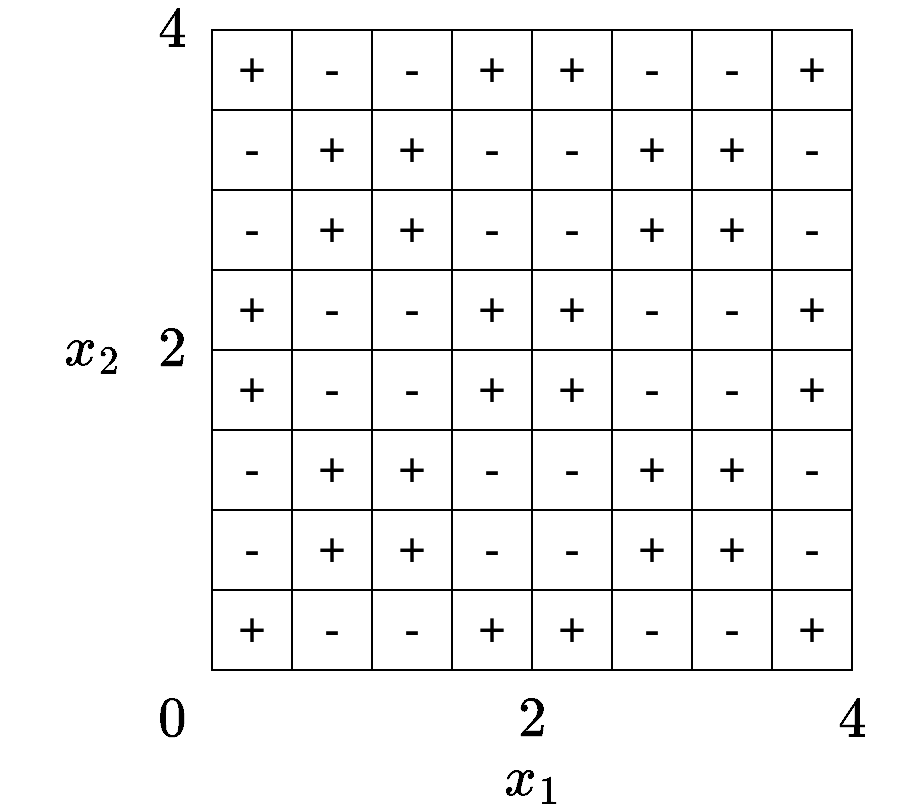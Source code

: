 <mxfile version="20.0.3" type="github">
  <diagram id="KImYwARB202lto0JqzFa" name="Page-1">
    <mxGraphModel dx="1422" dy="786" grid="1" gridSize="10" guides="1" tooltips="1" connect="1" arrows="1" fold="1" page="1" pageScale="1" pageWidth="827" pageHeight="1169" math="1" shadow="0">
      <root>
        <mxCell id="0" />
        <mxCell id="1" parent="0" />
        <mxCell id="QlNzCIBGUKGyACPJ3_Gz-1" value="" style="whiteSpace=wrap;html=1;aspect=fixed;" vertex="1" parent="1">
          <mxGeometry x="130" y="60" width="320" height="320" as="geometry" />
        </mxCell>
        <mxCell id="QlNzCIBGUKGyACPJ3_Gz-2" value="+" style="whiteSpace=wrap;html=1;aspect=fixed;fontSize=24;" vertex="1" parent="1">
          <mxGeometry x="410" y="60" width="40" height="40" as="geometry" />
        </mxCell>
        <mxCell id="QlNzCIBGUKGyACPJ3_Gz-3" value="-" style="whiteSpace=wrap;html=1;aspect=fixed;fontSize=24;" vertex="1" parent="1">
          <mxGeometry x="370" y="60" width="40" height="40" as="geometry" />
        </mxCell>
        <mxCell id="QlNzCIBGUKGyACPJ3_Gz-4" value="-" style="whiteSpace=wrap;html=1;aspect=fixed;fontSize=24;" vertex="1" parent="1">
          <mxGeometry x="330" y="60" width="40" height="40" as="geometry" />
        </mxCell>
        <mxCell id="QlNzCIBGUKGyACPJ3_Gz-5" value="+" style="whiteSpace=wrap;html=1;aspect=fixed;fontSize=24;" vertex="1" parent="1">
          <mxGeometry x="290" y="60" width="40" height="40" as="geometry" />
        </mxCell>
        <mxCell id="QlNzCIBGUKGyACPJ3_Gz-6" value="+" style="whiteSpace=wrap;html=1;aspect=fixed;fontSize=24;" vertex="1" parent="1">
          <mxGeometry x="250" y="60" width="40" height="40" as="geometry" />
        </mxCell>
        <mxCell id="QlNzCIBGUKGyACPJ3_Gz-7" value="-" style="whiteSpace=wrap;html=1;aspect=fixed;fontSize=24;" vertex="1" parent="1">
          <mxGeometry x="210" y="60" width="40" height="40" as="geometry" />
        </mxCell>
        <mxCell id="QlNzCIBGUKGyACPJ3_Gz-8" value="-" style="whiteSpace=wrap;html=1;aspect=fixed;fontSize=24;" vertex="1" parent="1">
          <mxGeometry x="170" y="60" width="40" height="40" as="geometry" />
        </mxCell>
        <mxCell id="QlNzCIBGUKGyACPJ3_Gz-9" value="+" style="whiteSpace=wrap;html=1;aspect=fixed;fontSize=24;" vertex="1" parent="1">
          <mxGeometry x="130" y="60" width="40" height="40" as="geometry" />
        </mxCell>
        <mxCell id="QlNzCIBGUKGyACPJ3_Gz-18" value="-" style="whiteSpace=wrap;html=1;aspect=fixed;fontSize=24;" vertex="1" parent="1">
          <mxGeometry x="410" y="100" width="40" height="40" as="geometry" />
        </mxCell>
        <mxCell id="QlNzCIBGUKGyACPJ3_Gz-19" value="+" style="whiteSpace=wrap;html=1;aspect=fixed;fontSize=24;" vertex="1" parent="1">
          <mxGeometry x="370" y="100" width="40" height="40" as="geometry" />
        </mxCell>
        <mxCell id="QlNzCIBGUKGyACPJ3_Gz-20" value="+" style="whiteSpace=wrap;html=1;aspect=fixed;fontSize=24;" vertex="1" parent="1">
          <mxGeometry x="330" y="100" width="40" height="40" as="geometry" />
        </mxCell>
        <mxCell id="QlNzCIBGUKGyACPJ3_Gz-21" value="-" style="whiteSpace=wrap;html=1;aspect=fixed;fontSize=24;" vertex="1" parent="1">
          <mxGeometry x="290" y="100" width="40" height="40" as="geometry" />
        </mxCell>
        <mxCell id="QlNzCIBGUKGyACPJ3_Gz-22" value="-" style="whiteSpace=wrap;html=1;aspect=fixed;fontSize=24;" vertex="1" parent="1">
          <mxGeometry x="250" y="100" width="40" height="40" as="geometry" />
        </mxCell>
        <mxCell id="QlNzCIBGUKGyACPJ3_Gz-23" value="+" style="whiteSpace=wrap;html=1;aspect=fixed;fontSize=24;" vertex="1" parent="1">
          <mxGeometry x="210" y="100" width="40" height="40" as="geometry" />
        </mxCell>
        <mxCell id="QlNzCIBGUKGyACPJ3_Gz-24" value="+" style="whiteSpace=wrap;html=1;aspect=fixed;fontSize=24;" vertex="1" parent="1">
          <mxGeometry x="170" y="100" width="40" height="40" as="geometry" />
        </mxCell>
        <mxCell id="QlNzCIBGUKGyACPJ3_Gz-25" value="-" style="whiteSpace=wrap;html=1;aspect=fixed;fontSize=24;" vertex="1" parent="1">
          <mxGeometry x="130" y="100" width="40" height="40" as="geometry" />
        </mxCell>
        <mxCell id="QlNzCIBGUKGyACPJ3_Gz-26" value="-" style="whiteSpace=wrap;html=1;aspect=fixed;fontSize=24;" vertex="1" parent="1">
          <mxGeometry x="410" y="140" width="40" height="40" as="geometry" />
        </mxCell>
        <mxCell id="QlNzCIBGUKGyACPJ3_Gz-27" value="+" style="whiteSpace=wrap;html=1;aspect=fixed;fontSize=24;" vertex="1" parent="1">
          <mxGeometry x="370" y="140" width="40" height="40" as="geometry" />
        </mxCell>
        <mxCell id="QlNzCIBGUKGyACPJ3_Gz-28" value="+" style="whiteSpace=wrap;html=1;aspect=fixed;fontSize=24;" vertex="1" parent="1">
          <mxGeometry x="330" y="140" width="40" height="40" as="geometry" />
        </mxCell>
        <mxCell id="QlNzCIBGUKGyACPJ3_Gz-29" value="-" style="whiteSpace=wrap;html=1;aspect=fixed;fontSize=24;" vertex="1" parent="1">
          <mxGeometry x="290" y="140" width="40" height="40" as="geometry" />
        </mxCell>
        <mxCell id="QlNzCIBGUKGyACPJ3_Gz-30" value="-" style="whiteSpace=wrap;html=1;aspect=fixed;fontSize=24;" vertex="1" parent="1">
          <mxGeometry x="250" y="140" width="40" height="40" as="geometry" />
        </mxCell>
        <mxCell id="QlNzCIBGUKGyACPJ3_Gz-31" value="+" style="whiteSpace=wrap;html=1;aspect=fixed;fontSize=24;" vertex="1" parent="1">
          <mxGeometry x="210" y="140" width="40" height="40" as="geometry" />
        </mxCell>
        <mxCell id="QlNzCIBGUKGyACPJ3_Gz-32" value="+" style="whiteSpace=wrap;html=1;aspect=fixed;fontSize=24;" vertex="1" parent="1">
          <mxGeometry x="170" y="140" width="40" height="40" as="geometry" />
        </mxCell>
        <mxCell id="QlNzCIBGUKGyACPJ3_Gz-33" value="-" style="whiteSpace=wrap;html=1;aspect=fixed;fontSize=24;" vertex="1" parent="1">
          <mxGeometry x="130" y="140" width="40" height="40" as="geometry" />
        </mxCell>
        <mxCell id="QlNzCIBGUKGyACPJ3_Gz-34" value="-" style="whiteSpace=wrap;html=1;aspect=fixed;fontSize=24;" vertex="1" parent="1">
          <mxGeometry x="410" y="260" width="40" height="40" as="geometry" />
        </mxCell>
        <mxCell id="QlNzCIBGUKGyACPJ3_Gz-35" value="+" style="whiteSpace=wrap;html=1;aspect=fixed;fontSize=24;" vertex="1" parent="1">
          <mxGeometry x="370" y="260" width="40" height="40" as="geometry" />
        </mxCell>
        <mxCell id="QlNzCIBGUKGyACPJ3_Gz-36" value="+" style="whiteSpace=wrap;html=1;aspect=fixed;fontSize=24;" vertex="1" parent="1">
          <mxGeometry x="330" y="260" width="40" height="40" as="geometry" />
        </mxCell>
        <mxCell id="QlNzCIBGUKGyACPJ3_Gz-37" value="-" style="whiteSpace=wrap;html=1;aspect=fixed;fontSize=24;" vertex="1" parent="1">
          <mxGeometry x="290" y="260" width="40" height="40" as="geometry" />
        </mxCell>
        <mxCell id="QlNzCIBGUKGyACPJ3_Gz-38" value="-" style="whiteSpace=wrap;html=1;aspect=fixed;fontSize=24;" vertex="1" parent="1">
          <mxGeometry x="250" y="260" width="40" height="40" as="geometry" />
        </mxCell>
        <mxCell id="QlNzCIBGUKGyACPJ3_Gz-39" value="+" style="whiteSpace=wrap;html=1;aspect=fixed;fontSize=24;" vertex="1" parent="1">
          <mxGeometry x="210" y="260" width="40" height="40" as="geometry" />
        </mxCell>
        <mxCell id="QlNzCIBGUKGyACPJ3_Gz-40" value="+" style="whiteSpace=wrap;html=1;aspect=fixed;fontSize=24;" vertex="1" parent="1">
          <mxGeometry x="170" y="260" width="40" height="40" as="geometry" />
        </mxCell>
        <mxCell id="QlNzCIBGUKGyACPJ3_Gz-41" value="-" style="whiteSpace=wrap;html=1;aspect=fixed;fontSize=24;" vertex="1" parent="1">
          <mxGeometry x="130" y="260" width="40" height="40" as="geometry" />
        </mxCell>
        <mxCell id="QlNzCIBGUKGyACPJ3_Gz-42" value="+" style="whiteSpace=wrap;html=1;aspect=fixed;fontSize=24;" vertex="1" parent="1">
          <mxGeometry x="410" y="180" width="40" height="40" as="geometry" />
        </mxCell>
        <mxCell id="QlNzCIBGUKGyACPJ3_Gz-43" value="-" style="whiteSpace=wrap;html=1;aspect=fixed;fontSize=24;" vertex="1" parent="1">
          <mxGeometry x="370" y="180" width="40" height="40" as="geometry" />
        </mxCell>
        <mxCell id="QlNzCIBGUKGyACPJ3_Gz-44" value="-" style="whiteSpace=wrap;html=1;aspect=fixed;fontSize=24;" vertex="1" parent="1">
          <mxGeometry x="330" y="180" width="40" height="40" as="geometry" />
        </mxCell>
        <mxCell id="QlNzCIBGUKGyACPJ3_Gz-45" value="+" style="whiteSpace=wrap;html=1;aspect=fixed;fontSize=24;" vertex="1" parent="1">
          <mxGeometry x="290" y="180" width="40" height="40" as="geometry" />
        </mxCell>
        <mxCell id="QlNzCIBGUKGyACPJ3_Gz-46" value="+" style="whiteSpace=wrap;html=1;aspect=fixed;fontSize=24;" vertex="1" parent="1">
          <mxGeometry x="250" y="180" width="40" height="40" as="geometry" />
        </mxCell>
        <mxCell id="QlNzCIBGUKGyACPJ3_Gz-47" value="-" style="whiteSpace=wrap;html=1;aspect=fixed;fontSize=24;" vertex="1" parent="1">
          <mxGeometry x="210" y="180" width="40" height="40" as="geometry" />
        </mxCell>
        <mxCell id="QlNzCIBGUKGyACPJ3_Gz-48" value="-" style="whiteSpace=wrap;html=1;aspect=fixed;fontSize=24;" vertex="1" parent="1">
          <mxGeometry x="170" y="180" width="40" height="40" as="geometry" />
        </mxCell>
        <mxCell id="QlNzCIBGUKGyACPJ3_Gz-49" value="+" style="whiteSpace=wrap;html=1;aspect=fixed;fontSize=24;" vertex="1" parent="1">
          <mxGeometry x="130" y="180" width="40" height="40" as="geometry" />
        </mxCell>
        <mxCell id="QlNzCIBGUKGyACPJ3_Gz-50" value="+" style="whiteSpace=wrap;html=1;aspect=fixed;fontSize=24;" vertex="1" parent="1">
          <mxGeometry x="410" y="340" width="40" height="40" as="geometry" />
        </mxCell>
        <mxCell id="QlNzCIBGUKGyACPJ3_Gz-51" value="-" style="whiteSpace=wrap;html=1;aspect=fixed;fontSize=24;" vertex="1" parent="1">
          <mxGeometry x="370" y="340" width="40" height="40" as="geometry" />
        </mxCell>
        <mxCell id="QlNzCIBGUKGyACPJ3_Gz-52" value="-" style="whiteSpace=wrap;html=1;aspect=fixed;fontSize=24;" vertex="1" parent="1">
          <mxGeometry x="330" y="340" width="40" height="40" as="geometry" />
        </mxCell>
        <mxCell id="QlNzCIBGUKGyACPJ3_Gz-53" value="+" style="whiteSpace=wrap;html=1;aspect=fixed;fontSize=24;" vertex="1" parent="1">
          <mxGeometry x="290" y="340" width="40" height="40" as="geometry" />
        </mxCell>
        <mxCell id="QlNzCIBGUKGyACPJ3_Gz-54" value="+" style="whiteSpace=wrap;html=1;aspect=fixed;fontSize=24;" vertex="1" parent="1">
          <mxGeometry x="250" y="340" width="40" height="40" as="geometry" />
        </mxCell>
        <mxCell id="QlNzCIBGUKGyACPJ3_Gz-55" value="-" style="whiteSpace=wrap;html=1;aspect=fixed;fontSize=24;" vertex="1" parent="1">
          <mxGeometry x="210" y="340" width="40" height="40" as="geometry" />
        </mxCell>
        <mxCell id="QlNzCIBGUKGyACPJ3_Gz-56" value="-" style="whiteSpace=wrap;html=1;aspect=fixed;fontSize=24;" vertex="1" parent="1">
          <mxGeometry x="170" y="340" width="40" height="40" as="geometry" />
        </mxCell>
        <mxCell id="QlNzCIBGUKGyACPJ3_Gz-57" value="+" style="whiteSpace=wrap;html=1;aspect=fixed;fontSize=24;" vertex="1" parent="1">
          <mxGeometry x="130" y="340" width="40" height="40" as="geometry" />
        </mxCell>
        <mxCell id="QlNzCIBGUKGyACPJ3_Gz-58" value="+" style="whiteSpace=wrap;html=1;aspect=fixed;fontSize=24;" vertex="1" parent="1">
          <mxGeometry x="410" y="220" width="40" height="40" as="geometry" />
        </mxCell>
        <mxCell id="QlNzCIBGUKGyACPJ3_Gz-59" value="-" style="whiteSpace=wrap;html=1;aspect=fixed;fontSize=24;" vertex="1" parent="1">
          <mxGeometry x="370" y="220" width="40" height="40" as="geometry" />
        </mxCell>
        <mxCell id="QlNzCIBGUKGyACPJ3_Gz-60" value="-" style="whiteSpace=wrap;html=1;aspect=fixed;fontSize=24;" vertex="1" parent="1">
          <mxGeometry x="330" y="220" width="40" height="40" as="geometry" />
        </mxCell>
        <mxCell id="QlNzCIBGUKGyACPJ3_Gz-61" value="+" style="whiteSpace=wrap;html=1;aspect=fixed;fontSize=24;" vertex="1" parent="1">
          <mxGeometry x="290" y="220" width="40" height="40" as="geometry" />
        </mxCell>
        <mxCell id="QlNzCIBGUKGyACPJ3_Gz-62" value="+" style="whiteSpace=wrap;html=1;aspect=fixed;fontSize=24;" vertex="1" parent="1">
          <mxGeometry x="250" y="220" width="40" height="40" as="geometry" />
        </mxCell>
        <mxCell id="QlNzCIBGUKGyACPJ3_Gz-63" value="-" style="whiteSpace=wrap;html=1;aspect=fixed;fontSize=24;" vertex="1" parent="1">
          <mxGeometry x="210" y="220" width="40" height="40" as="geometry" />
        </mxCell>
        <mxCell id="QlNzCIBGUKGyACPJ3_Gz-64" value="-" style="whiteSpace=wrap;html=1;aspect=fixed;fontSize=24;" vertex="1" parent="1">
          <mxGeometry x="170" y="220" width="40" height="40" as="geometry" />
        </mxCell>
        <mxCell id="QlNzCIBGUKGyACPJ3_Gz-65" value="+" style="whiteSpace=wrap;html=1;aspect=fixed;fontSize=24;" vertex="1" parent="1">
          <mxGeometry x="130" y="220" width="40" height="40" as="geometry" />
        </mxCell>
        <mxCell id="QlNzCIBGUKGyACPJ3_Gz-66" value="-" style="whiteSpace=wrap;html=1;aspect=fixed;fontSize=24;" vertex="1" parent="1">
          <mxGeometry x="410" y="300" width="40" height="40" as="geometry" />
        </mxCell>
        <mxCell id="QlNzCIBGUKGyACPJ3_Gz-67" value="+" style="whiteSpace=wrap;html=1;aspect=fixed;fontSize=24;" vertex="1" parent="1">
          <mxGeometry x="370" y="300" width="40" height="40" as="geometry" />
        </mxCell>
        <mxCell id="QlNzCIBGUKGyACPJ3_Gz-68" value="+" style="whiteSpace=wrap;html=1;aspect=fixed;fontSize=24;" vertex="1" parent="1">
          <mxGeometry x="330" y="300" width="40" height="40" as="geometry" />
        </mxCell>
        <mxCell id="QlNzCIBGUKGyACPJ3_Gz-69" value="-" style="whiteSpace=wrap;html=1;aspect=fixed;fontSize=24;" vertex="1" parent="1">
          <mxGeometry x="290" y="300" width="40" height="40" as="geometry" />
        </mxCell>
        <mxCell id="QlNzCIBGUKGyACPJ3_Gz-70" value="-" style="whiteSpace=wrap;html=1;aspect=fixed;fontSize=24;" vertex="1" parent="1">
          <mxGeometry x="250" y="300" width="40" height="40" as="geometry" />
        </mxCell>
        <mxCell id="QlNzCIBGUKGyACPJ3_Gz-71" value="+" style="whiteSpace=wrap;html=1;aspect=fixed;fontSize=24;" vertex="1" parent="1">
          <mxGeometry x="210" y="300" width="40" height="40" as="geometry" />
        </mxCell>
        <mxCell id="QlNzCIBGUKGyACPJ3_Gz-72" value="+" style="whiteSpace=wrap;html=1;aspect=fixed;fontSize=24;" vertex="1" parent="1">
          <mxGeometry x="170" y="300" width="40" height="40" as="geometry" />
        </mxCell>
        <mxCell id="QlNzCIBGUKGyACPJ3_Gz-73" value="-" style="whiteSpace=wrap;html=1;aspect=fixed;fontSize=24;" vertex="1" parent="1">
          <mxGeometry x="130" y="300" width="40" height="40" as="geometry" />
        </mxCell>
        <mxCell id="QlNzCIBGUKGyACPJ3_Gz-74" value="$$x_2$$" style="text;html=1;strokeColor=none;fillColor=none;align=center;verticalAlign=middle;whiteSpace=wrap;rounded=0;fontSize=24;" vertex="1" parent="1">
          <mxGeometry x="40" y="205" width="60" height="30" as="geometry" />
        </mxCell>
        <mxCell id="QlNzCIBGUKGyACPJ3_Gz-77" value="$$2$$" style="text;html=1;strokeColor=none;fillColor=none;align=center;verticalAlign=middle;whiteSpace=wrap;rounded=0;fontSize=24;" vertex="1" parent="1">
          <mxGeometry x="80" y="205" width="60" height="30" as="geometry" />
        </mxCell>
        <mxCell id="QlNzCIBGUKGyACPJ3_Gz-78" value="$$4$$" style="text;html=1;strokeColor=none;fillColor=none;align=center;verticalAlign=middle;whiteSpace=wrap;rounded=0;fontSize=24;" vertex="1" parent="1">
          <mxGeometry x="80" y="45" width="60" height="30" as="geometry" />
        </mxCell>
        <mxCell id="QlNzCIBGUKGyACPJ3_Gz-79" value="$$2$$" style="text;html=1;strokeColor=none;fillColor=none;align=center;verticalAlign=middle;whiteSpace=wrap;rounded=0;fontSize=24;" vertex="1" parent="1">
          <mxGeometry x="260" y="390" width="60" height="30" as="geometry" />
        </mxCell>
        <mxCell id="QlNzCIBGUKGyACPJ3_Gz-80" value="$$4$$" style="text;html=1;strokeColor=none;fillColor=none;align=center;verticalAlign=middle;whiteSpace=wrap;rounded=0;fontSize=24;" vertex="1" parent="1">
          <mxGeometry x="420" y="390" width="60" height="30" as="geometry" />
        </mxCell>
        <mxCell id="QlNzCIBGUKGyACPJ3_Gz-81" value="$$0$$" style="text;html=1;strokeColor=none;fillColor=none;align=center;verticalAlign=middle;whiteSpace=wrap;rounded=0;fontSize=24;" vertex="1" parent="1">
          <mxGeometry x="80" y="390" width="60" height="30" as="geometry" />
        </mxCell>
        <mxCell id="QlNzCIBGUKGyACPJ3_Gz-82" value="$$x_1$$" style="text;html=1;strokeColor=none;fillColor=none;align=center;verticalAlign=middle;whiteSpace=wrap;rounded=0;fontSize=24;" vertex="1" parent="1">
          <mxGeometry x="260" y="420" width="60" height="30" as="geometry" />
        </mxCell>
      </root>
    </mxGraphModel>
  </diagram>
</mxfile>
